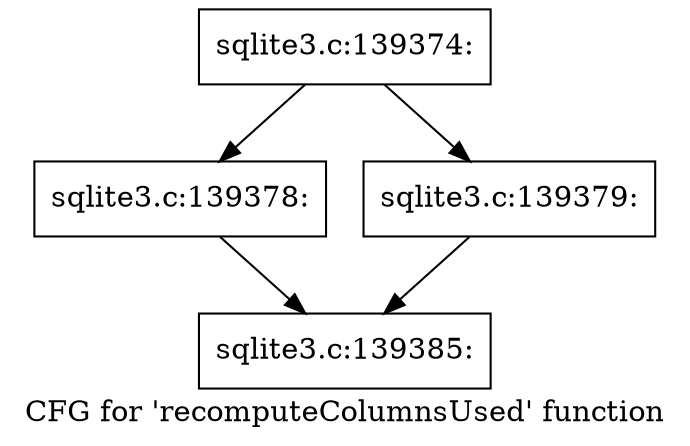 digraph "CFG for 'recomputeColumnsUsed' function" {
	label="CFG for 'recomputeColumnsUsed' function";

	Node0x55c0f93d89f0 [shape=record,label="{sqlite3.c:139374:}"];
	Node0x55c0f93d89f0 -> Node0x55c0f93e9240;
	Node0x55c0f93d89f0 -> Node0x55c0f93e9290;
	Node0x55c0f93e9240 [shape=record,label="{sqlite3.c:139378:}"];
	Node0x55c0f93e9240 -> Node0x55c0f93d8b70;
	Node0x55c0f93e9290 [shape=record,label="{sqlite3.c:139379:}"];
	Node0x55c0f93e9290 -> Node0x55c0f93d8b70;
	Node0x55c0f93d8b70 [shape=record,label="{sqlite3.c:139385:}"];
}
